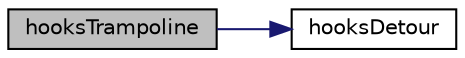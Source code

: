 digraph "hooksTrampoline"
{
 // LATEX_PDF_SIZE
  edge [fontname="Helvetica",fontsize="10",labelfontname="Helvetica",labelfontsize="10"];
  node [fontname="Helvetica",fontsize="10",shape=record];
  rankdir="LR";
  Node1 [label="hooksTrampoline",height=0.2,width=0.4,color="black", fillcolor="grey75", style="filled", fontcolor="black",tooltip="Trampoline(Gateway) hook."];
  Node1 -> Node2 [color="midnightblue",fontsize="10",style="solid"];
  Node2 [label="hooksDetour",height=0.2,width=0.4,color="black", fillcolor="white", style="filled",URL="$_hooks_8cc.html#aafcfca63c1c970eb09d534d96d605149",tooltip="Classic detour hook aka jmp hook."];
}
